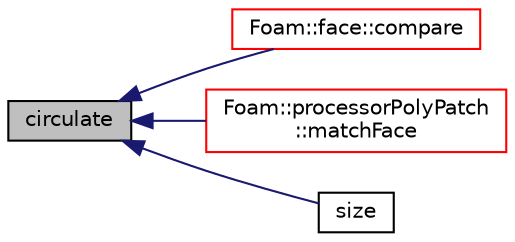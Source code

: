 digraph "circulate"
{
  bgcolor="transparent";
  edge [fontname="Helvetica",fontsize="10",labelfontname="Helvetica",labelfontsize="10"];
  node [fontname="Helvetica",fontsize="10",shape=record];
  rankdir="LR";
  Node1 [label="circulate",height=0.2,width=0.4,color="black", fillcolor="grey75", style="filled", fontcolor="black"];
  Node1 -> Node2 [dir="back",color="midnightblue",fontsize="10",style="solid",fontname="Helvetica"];
  Node2 [label="Foam::face::compare",height=0.2,width=0.4,color="red",URL="$a00719.html#a68ba6c56831c8f857f6ce6dd4863cca2",tooltip="Compare faces. "];
  Node1 -> Node3 [dir="back",color="midnightblue",fontsize="10",style="solid",fontname="Helvetica"];
  Node3 [label="Foam::processorPolyPatch\l::matchFace",height=0.2,width=0.4,color="red",URL="$a02040.html#ab01c40557feb9f4d3682ff5bd2476434",tooltip="Returns rotation. "];
  Node1 -> Node4 [dir="back",color="midnightblue",fontsize="10",style="solid",fontname="Helvetica"];
  Node4 [label="size",height=0.2,width=0.4,color="black",URL="$a00387.html#a0d42a3af485eb57301de7ad483121668",tooltip="Return the range of the iterator. "];
}
